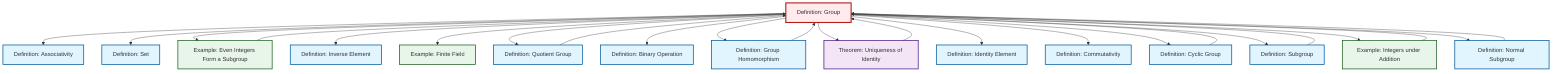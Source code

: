 graph TD
    classDef definition fill:#e1f5fe,stroke:#01579b,stroke-width:2px
    classDef theorem fill:#f3e5f5,stroke:#4a148c,stroke-width:2px
    classDef axiom fill:#fff3e0,stroke:#e65100,stroke-width:2px
    classDef example fill:#e8f5e9,stroke:#1b5e20,stroke-width:2px
    classDef current fill:#ffebee,stroke:#b71c1c,stroke-width:3px
    def-set["Definition: Set"]:::definition
    ex-finite-field["Example: Finite Field"]:::example
    def-inverse-element["Definition: Inverse Element"]:::definition
    def-group["Definition: Group"]:::definition
    thm-unique-identity["Theorem: Uniqueness of Identity"]:::theorem
    def-commutativity["Definition: Commutativity"]:::definition
    def-homomorphism["Definition: Group Homomorphism"]:::definition
    def-binary-operation["Definition: Binary Operation"]:::definition
    def-normal-subgroup["Definition: Normal Subgroup"]:::definition
    def-quotient-group["Definition: Quotient Group"]:::definition
    ex-integers-addition["Example: Integers under Addition"]:::example
    def-identity-element["Definition: Identity Element"]:::definition
    def-associativity["Definition: Associativity"]:::definition
    ex-even-integers-subgroup["Example: Even Integers Form a Subgroup"]:::example
    def-cyclic-group["Definition: Cyclic Group"]:::definition
    def-subgroup["Definition: Subgroup"]:::definition
    def-group --> def-associativity
    def-group --> def-set
    ex-integers-addition --> def-group
    def-group --> ex-even-integers-subgroup
    ex-even-integers-subgroup --> def-group
    def-group --> def-inverse-element
    def-cyclic-group --> def-group
    def-quotient-group --> def-group
    def-group --> ex-finite-field
    def-group --> def-quotient-group
    def-group --> def-binary-operation
    def-group --> def-homomorphism
    def-normal-subgroup --> def-group
    def-group --> thm-unique-identity
    def-homomorphism --> def-group
    def-group --> def-identity-element
    def-group --> def-commutativity
    def-subgroup --> def-group
    def-group --> def-cyclic-group
    def-group --> def-subgroup
    thm-unique-identity --> def-group
    def-group --> ex-integers-addition
    def-group --> def-normal-subgroup
    class def-group current